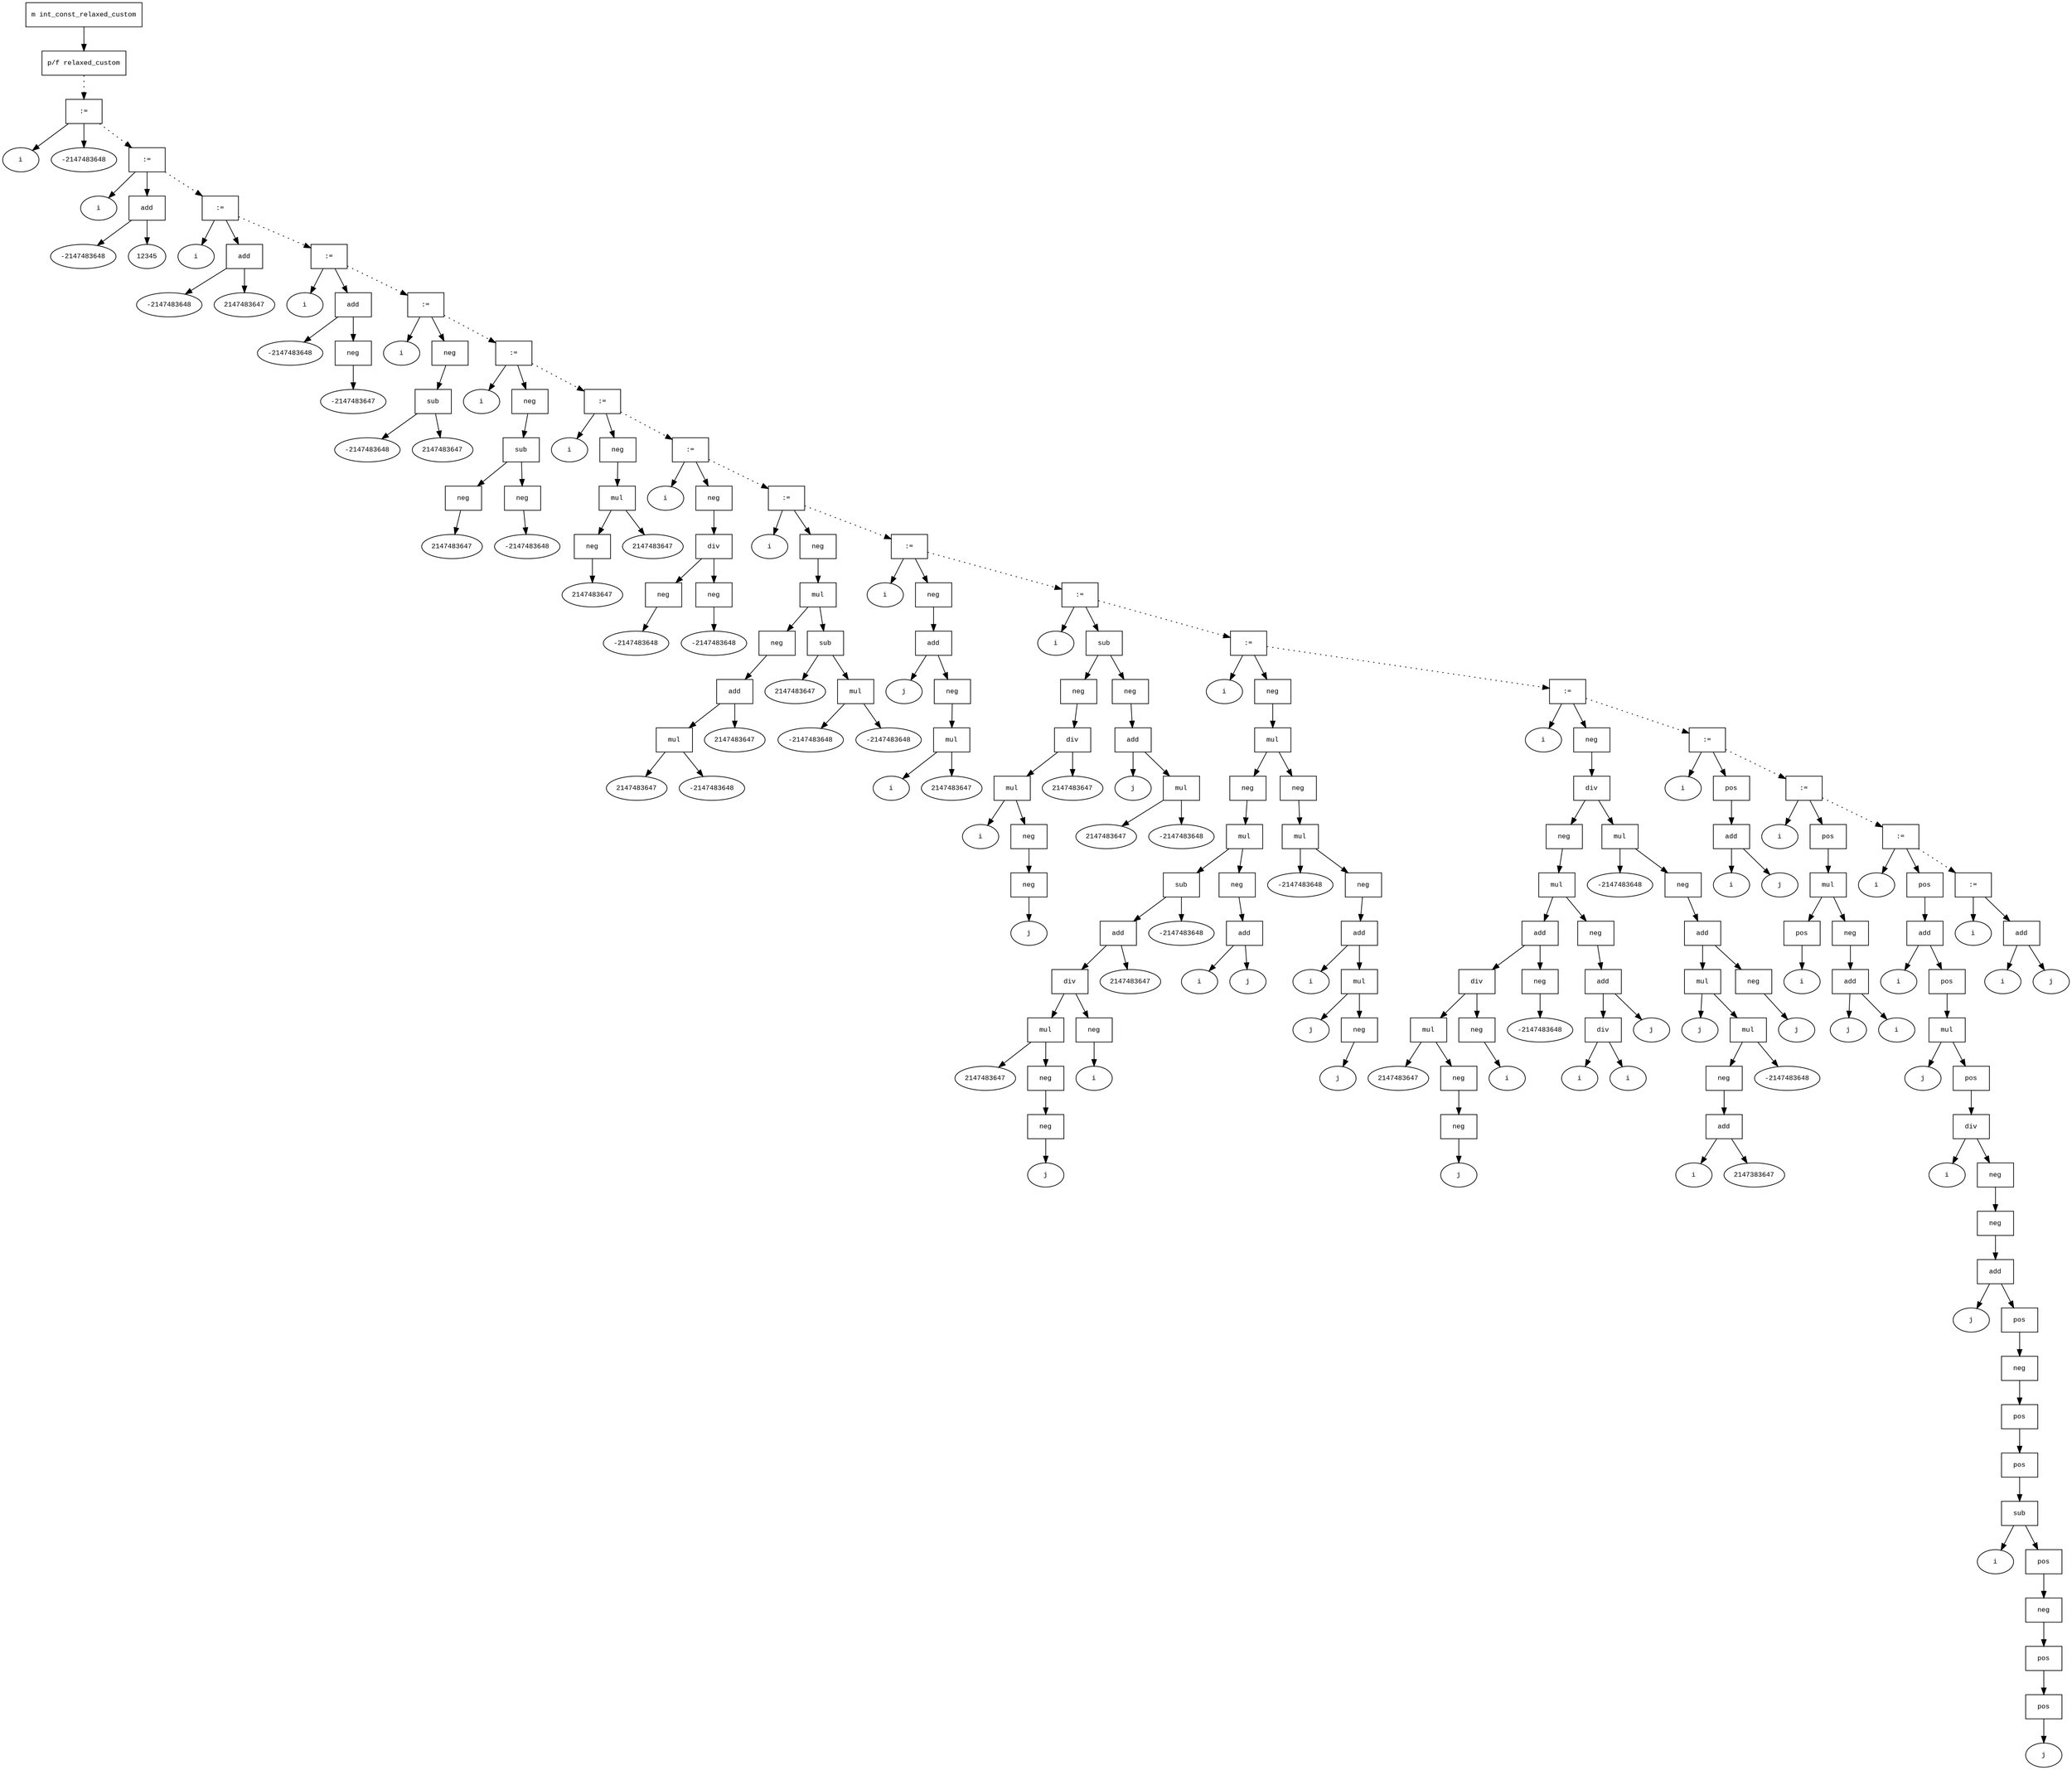 digraph AST {
  graph [fontname="Times New Roman",fontsize=10];
  node  [fontname="Courier New",fontsize=10];
  edge  [fontname="Times New Roman",fontsize=10];

  node0 [label="m int_const_relaxed_custom",shape=box];
  node1 [label="p/f relaxed_custom",shape=box];
  node8 [label=":=",shape=box];
  node6 [label="i",shape=ellipse];
  node8->node6;
  node7 [label="-2147483648",shape=ellipse];
  node8->node7;
  node1 -> node8 [style=dotted];
  node13 [label=":=",shape=box];
  node9 [label="i",shape=ellipse];
  node13->node9;
  node12 [label="add",shape=box];
  node10 [label="-2147483648",shape=ellipse];
  node12->node10;
  node11 [label="12345",shape=ellipse];
  node12->node11;
  node13->node12;
  node8 -> node13 [style=dotted];
  node18 [label=":=",shape=box];
  node14 [label="i",shape=ellipse];
  node18->node14;
  node17 [label="add",shape=box];
  node15 [label="-2147483648",shape=ellipse];
  node17->node15;
  node16 [label="2147483647",shape=ellipse];
  node17->node16;
  node18->node17;
  node13 -> node18 [style=dotted];
  node24 [label=":=",shape=box];
  node19 [label="i",shape=ellipse];
  node24->node19;
  node23 [label="add",shape=box];
  node20 [label="-2147483648",shape=ellipse];
  node23->node20;
  node22 [label="neg",shape=box];
  node21 [label="-2147483647",shape=ellipse];
  node22->node21;
  node23->node22;
  node24->node23;
  node18 -> node24 [style=dotted];
  node30 [label=":=",shape=box];
  node25 [label="i",shape=ellipse];
  node30->node25;
  node29 [label="neg",shape=box];
  node28 [label="sub",shape=box];
  node26 [label="-2147483648",shape=ellipse];
  node28->node26;
  node27 [label="2147483647",shape=ellipse];
  node28->node27;
  node29->node28;
  node30->node29;
  node24 -> node30 [style=dotted];
  node38 [label=":=",shape=box];
  node31 [label="i",shape=ellipse];
  node38->node31;
  node37 [label="neg",shape=box];
  node36 [label="sub",shape=box];
  node33 [label="neg",shape=box];
  node32 [label="2147483647",shape=ellipse];
  node33->node32;
  node36->node33;
  node35 [label="neg",shape=box];
  node34 [label="-2147483648",shape=ellipse];
  node35->node34;
  node36->node35;
  node37->node36;
  node38->node37;
  node30 -> node38 [style=dotted];
  node45 [label=":=",shape=box];
  node39 [label="i",shape=ellipse];
  node45->node39;
  node44 [label="neg",shape=box];
  node43 [label="mul",shape=box];
  node41 [label="neg",shape=box];
  node40 [label="2147483647",shape=ellipse];
  node41->node40;
  node43->node41;
  node42 [label="2147483647",shape=ellipse];
  node43->node42;
  node44->node43;
  node45->node44;
  node38 -> node45 [style=dotted];
  node53 [label=":=",shape=box];
  node46 [label="i",shape=ellipse];
  node53->node46;
  node52 [label="neg",shape=box];
  node51 [label="div",shape=box];
  node48 [label="neg",shape=box];
  node47 [label="-2147483648",shape=ellipse];
  node48->node47;
  node51->node48;
  node50 [label="neg",shape=box];
  node49 [label="-2147483648",shape=ellipse];
  node50->node49;
  node51->node50;
  node52->node51;
  node53->node52;
  node45 -> node53 [style=dotted];
  node68 [label=":=",shape=box];
  node54 [label="i",shape=ellipse];
  node68->node54;
  node67 [label="neg",shape=box];
  node66 [label="mul",shape=box];
  node60 [label="neg",shape=box];
  node59 [label="add",shape=box];
  node57 [label="mul",shape=box];
  node55 [label="2147483647",shape=ellipse];
  node57->node55;
  node56 [label="-2147483648",shape=ellipse];
  node57->node56;
  node59->node57;
  node58 [label="2147483647",shape=ellipse];
  node59->node58;
  node60->node59;
  node66->node60;
  node65 [label="sub",shape=box];
  node61 [label="2147483647",shape=ellipse];
  node65->node61;
  node64 [label="mul",shape=box];
  node62 [label="-2147483648",shape=ellipse];
  node64->node62;
  node63 [label="-2147483648",shape=ellipse];
  node64->node63;
  node65->node64;
  node66->node65;
  node67->node66;
  node68->node67;
  node53 -> node68 [style=dotted];
  node77 [label=":=",shape=box];
  node69 [label="i",shape=ellipse];
  node77->node69;
  node76 [label="neg",shape=box];
  node75 [label="add",shape=box];
  node70 [label="j",shape=ellipse];
  node75->node70;
  node74 [label="neg",shape=box];
  node73 [label="mul",shape=box];
  node71 [label="i",shape=ellipse];
  node73->node71;
  node72 [label="2147483647",shape=ellipse];
  node73->node72;
  node74->node73;
  node75->node74;
  node76->node75;
  node77->node76;
  node68 -> node77 [style=dotted];
  node94 [label=":=",shape=box];
  node78 [label="i",shape=ellipse];
  node94->node78;
  node93 [label="sub",shape=box];
  node86 [label="neg",shape=box];
  node85 [label="div",shape=box];
  node83 [label="mul",shape=box];
  node79 [label="i",shape=ellipse];
  node83->node79;
  node82 [label="neg",shape=box];
  node81 [label="neg",shape=box];
  node80 [label="j",shape=ellipse];
  node81->node80;
  node82->node81;
  node83->node82;
  node85->node83;
  node84 [label="2147483647",shape=ellipse];
  node85->node84;
  node86->node85;
  node93->node86;
  node92 [label="neg",shape=box];
  node91 [label="add",shape=box];
  node87 [label="j",shape=ellipse];
  node91->node87;
  node90 [label="mul",shape=box];
  node88 [label="2147483647",shape=ellipse];
  node90->node88;
  node89 [label="-2147483648",shape=ellipse];
  node90->node89;
  node91->node90;
  node92->node91;
  node93->node92;
  node94->node93;
  node77 -> node94 [style=dotted];
  node126 [label=":=",shape=box];
  node95 [label="i",shape=ellipse];
  node126->node95;
  node125 [label="neg",shape=box];
  node124 [label="mul",shape=box];
  node113 [label="neg",shape=box];
  node112 [label="mul",shape=box];
  node107 [label="sub",shape=box];
  node105 [label="add",shape=box];
  node103 [label="div",shape=box];
  node100 [label="mul",shape=box];
  node96 [label="2147483647",shape=ellipse];
  node100->node96;
  node99 [label="neg",shape=box];
  node98 [label="neg",shape=box];
  node97 [label="j",shape=ellipse];
  node98->node97;
  node99->node98;
  node100->node99;
  node103->node100;
  node102 [label="neg",shape=box];
  node101 [label="i",shape=ellipse];
  node102->node101;
  node103->node102;
  node105->node103;
  node104 [label="2147483647",shape=ellipse];
  node105->node104;
  node107->node105;
  node106 [label="-2147483648",shape=ellipse];
  node107->node106;
  node112->node107;
  node111 [label="neg",shape=box];
  node110 [label="add",shape=box];
  node108 [label="i",shape=ellipse];
  node110->node108;
  node109 [label="j",shape=ellipse];
  node110->node109;
  node111->node110;
  node112->node111;
  node113->node112;
  node124->node113;
  node123 [label="neg",shape=box];
  node122 [label="mul",shape=box];
  node114 [label="-2147483648",shape=ellipse];
  node122->node114;
  node121 [label="neg",shape=box];
  node120 [label="add",shape=box];
  node115 [label="i",shape=ellipse];
  node120->node115;
  node119 [label="mul",shape=box];
  node116 [label="j",shape=ellipse];
  node119->node116;
  node118 [label="neg",shape=box];
  node117 [label="j",shape=ellipse];
  node118->node117;
  node119->node118;
  node120->node119;
  node121->node120;
  node122->node121;
  node123->node122;
  node124->node123;
  node125->node124;
  node126->node125;
  node94 -> node126 [style=dotted];
  node163 [label=":=",shape=box];
  node127 [label="i",shape=ellipse];
  node163->node127;
  node162 [label="neg",shape=box];
  node161 [label="div",shape=box];
  node146 [label="neg",shape=box];
  node145 [label="mul",shape=box];
  node138 [label="add",shape=box];
  node135 [label="div",shape=box];
  node132 [label="mul",shape=box];
  node128 [label="2147483647",shape=ellipse];
  node132->node128;
  node131 [label="neg",shape=box];
  node130 [label="neg",shape=box];
  node129 [label="j",shape=ellipse];
  node130->node129;
  node131->node130;
  node132->node131;
  node135->node132;
  node134 [label="neg",shape=box];
  node133 [label="i",shape=ellipse];
  node134->node133;
  node135->node134;
  node138->node135;
  node137 [label="neg",shape=box];
  node136 [label="-2147483648",shape=ellipse];
  node137->node136;
  node138->node137;
  node145->node138;
  node144 [label="neg",shape=box];
  node143 [label="add",shape=box];
  node141 [label="div",shape=box];
  node139 [label="i",shape=ellipse];
  node141->node139;
  node140 [label="i",shape=ellipse];
  node141->node140;
  node143->node141;
  node142 [label="j",shape=ellipse];
  node143->node142;
  node144->node143;
  node145->node144;
  node146->node145;
  node161->node146;
  node160 [label="mul",shape=box];
  node147 [label="-2147483648",shape=ellipse];
  node160->node147;
  node159 [label="neg",shape=box];
  node158 [label="add",shape=box];
  node155 [label="mul",shape=box];
  node148 [label="j",shape=ellipse];
  node155->node148;
  node154 [label="mul",shape=box];
  node152 [label="neg",shape=box];
  node151 [label="add",shape=box];
  node149 [label="i",shape=ellipse];
  node151->node149;
  node150 [label="2147383647",shape=ellipse];
  node151->node150;
  node152->node151;
  node154->node152;
  node153 [label="-2147483648",shape=ellipse];
  node154->node153;
  node155->node154;
  node158->node155;
  node157 [label="neg",shape=box];
  node156 [label="j",shape=ellipse];
  node157->node156;
  node158->node157;
  node159->node158;
  node160->node159;
  node161->node160;
  node162->node161;
  node163->node162;
  node126 -> node163 [style=dotted];
  node169 [label=":=",shape=box];
  node164 [label="i",shape=ellipse];
  node169->node164;
  node168 [label="pos",shape=box];
  node167 [label="add",shape=box];
  node165 [label="i",shape=ellipse];
  node167->node165;
  node166 [label="j",shape=ellipse];
  node167->node166;
  node168->node167;
  node169->node168;
  node163 -> node169 [style=dotted];
  node179 [label=":=",shape=box];
  node170 [label="i",shape=ellipse];
  node179->node170;
  node178 [label="pos",shape=box];
  node177 [label="mul",shape=box];
  node172 [label="pos",shape=box];
  node171 [label="i",shape=ellipse];
  node172->node171;
  node177->node172;
  node176 [label="neg",shape=box];
  node175 [label="add",shape=box];
  node173 [label="j",shape=ellipse];
  node175->node173;
  node174 [label="i",shape=ellipse];
  node175->node174;
  node176->node175;
  node177->node176;
  node178->node177;
  node179->node178;
  node169 -> node179 [style=dotted];
  node205 [label=":=",shape=box];
  node180 [label="i",shape=ellipse];
  node205->node180;
  node204 [label="pos",shape=box];
  node203 [label="add",shape=box];
  node181 [label="i",shape=ellipse];
  node203->node181;
  node202 [label="pos",shape=box];
  node201 [label="mul",shape=box];
  node182 [label="j",shape=ellipse];
  node201->node182;
  node200 [label="pos",shape=box];
  node199 [label="div",shape=box];
  node183 [label="i",shape=ellipse];
  node199->node183;
  node198 [label="neg",shape=box];
  node197 [label="neg",shape=box];
  node196 [label="add",shape=box];
  node184 [label="j",shape=ellipse];
  node196->node184;
  node195 [label="pos",shape=box];
  node194 [label="neg",shape=box];
  node193 [label="pos",shape=box];
  node192 [label="pos",shape=box];
  node191 [label="sub",shape=box];
  node185 [label="i",shape=ellipse];
  node191->node185;
  node190 [label="pos",shape=box];
  node189 [label="neg",shape=box];
  node188 [label="pos",shape=box];
  node187 [label="pos",shape=box];
  node186 [label="j",shape=ellipse];
  node187->node186;
  node188->node187;
  node189->node188;
  node190->node189;
  node191->node190;
  node192->node191;
  node193->node192;
  node194->node193;
  node195->node194;
  node196->node195;
  node197->node196;
  node198->node197;
  node199->node198;
  node200->node199;
  node201->node200;
  node202->node201;
  node203->node202;
  node204->node203;
  node205->node204;
  node179 -> node205 [style=dotted];
  node210 [label=":=",shape=box];
  node206 [label="i",shape=ellipse];
  node210->node206;
  node209 [label="add",shape=box];
  node207 [label="i",shape=ellipse];
  node209->node207;
  node208 [label="j",shape=ellipse];
  node209->node208;
  node210->node209;
  node205 -> node210 [style=dotted];
  node0 -> node1;
}
